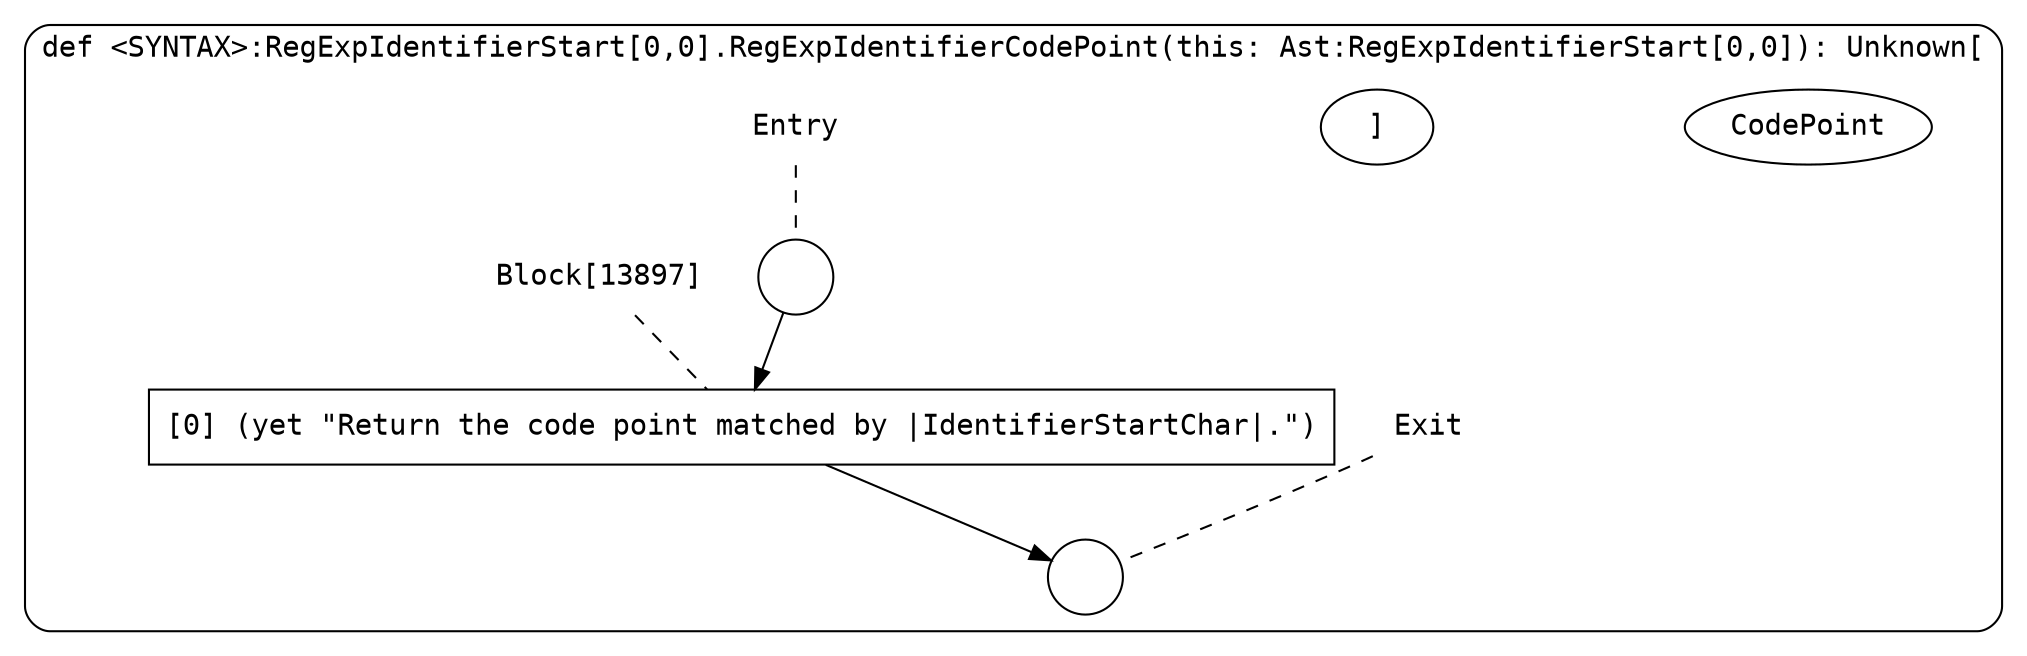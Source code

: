 digraph {
  graph [fontname = "Consolas"]
  node [fontname = "Consolas"]
  edge [fontname = "Consolas"]
  subgraph cluster2235 {
    label = "def <SYNTAX>:RegExpIdentifierStart[0,0].RegExpIdentifierCodePoint(this: Ast:RegExpIdentifierStart[0,0]): Unknown["CodePoint"]"
    style = rounded
    cluster2235_entry_name [shape=none, label=<<font color="black">Entry</font>>]
    cluster2235_entry_name -> cluster2235_entry [arrowhead=none, color="black", style=dashed]
    cluster2235_entry [shape=circle label=" " color="black" fillcolor="white" style=filled]
    cluster2235_entry -> node13897 [color="black"]
    cluster2235_exit_name [shape=none, label=<<font color="black">Exit</font>>]
    cluster2235_exit_name -> cluster2235_exit [arrowhead=none, color="black", style=dashed]
    cluster2235_exit [shape=circle label=" " color="black" fillcolor="white" style=filled]
    node13897_name [shape=none, label=<<font color="black">Block[13897]</font>>]
    node13897_name -> node13897 [arrowhead=none, color="black", style=dashed]
    node13897 [shape=box, label=<<font color="black">[0] (yet &quot;Return the code point matched by |IdentifierStartChar|.&quot;)<BR ALIGN="LEFT"/></font>> color="black" fillcolor="white", style=filled]
    node13897 -> cluster2235_exit [color="black"]
  }
}